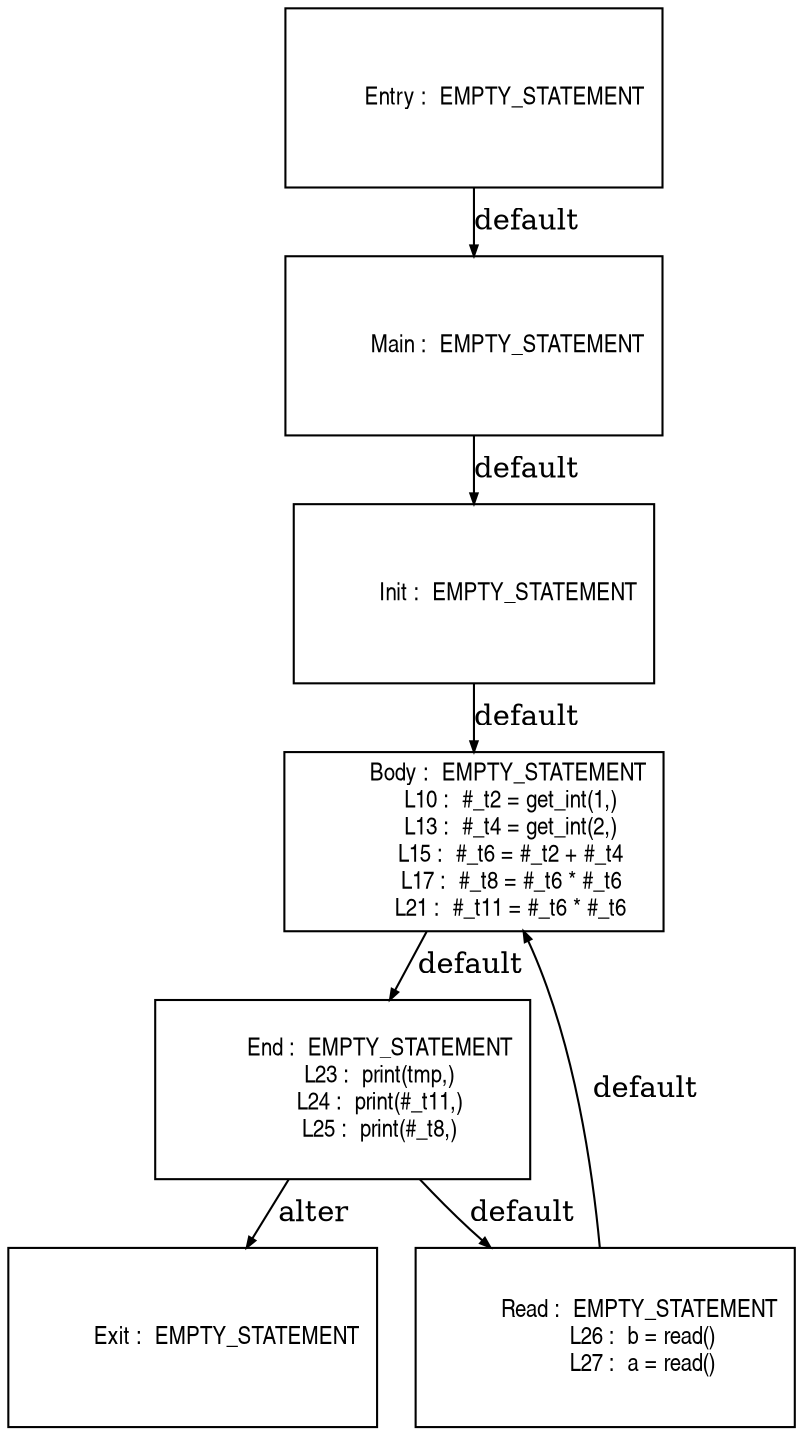 digraph G {
  ranksep=.25;
  edge [arrowsize=.5]
  node [shape=rectangle, fontname="ArialNarrow",
        fontsize=12,  height=1.2];
  "           Main :  EMPTY_STATEMENT
"; "           Init :  EMPTY_STATEMENT
"; "           Body :  EMPTY_STATEMENT
            L10 :  #_t2 = get_int(1,)
            L13 :  #_t4 = get_int(2,)
            L15 :  #_t6 = #_t2 + #_t4
            L17 :  #_t8 = #_t6 * #_t6
            L21 :  #_t11 = #_t6 * #_t6
"; "          Entry :  EMPTY_STATEMENT
"; "            End :  EMPTY_STATEMENT
            L23 :  print(tmp,)
            L24 :  print(#_t11,)
            L25 :  print(#_t8,)
"; "           Exit :  EMPTY_STATEMENT
"; "           Read :  EMPTY_STATEMENT
            L26 :  b = read()
            L27 :  a = read()
"; 
  "           Main :  EMPTY_STATEMENT
" -> "           Init :  EMPTY_STATEMENT
"  [label="default"];
  "           Init :  EMPTY_STATEMENT
" -> "           Body :  EMPTY_STATEMENT
            L10 :  #_t2 = get_int(1,)
            L13 :  #_t4 = get_int(2,)
            L15 :  #_t6 = #_t2 + #_t4
            L17 :  #_t8 = #_t6 * #_t6
            L21 :  #_t11 = #_t6 * #_t6
"  [label="default"];
  "           Body :  EMPTY_STATEMENT
            L10 :  #_t2 = get_int(1,)
            L13 :  #_t4 = get_int(2,)
            L15 :  #_t6 = #_t2 + #_t4
            L17 :  #_t8 = #_t6 * #_t6
            L21 :  #_t11 = #_t6 * #_t6
" -> "            End :  EMPTY_STATEMENT
            L23 :  print(tmp,)
            L24 :  print(#_t11,)
            L25 :  print(#_t8,)
"  [label="default"];
  "          Entry :  EMPTY_STATEMENT
" -> "           Main :  EMPTY_STATEMENT
"  [label="default"];
  "            End :  EMPTY_STATEMENT
            L23 :  print(tmp,)
            L24 :  print(#_t11,)
            L25 :  print(#_t8,)
" -> "           Read :  EMPTY_STATEMENT
            L26 :  b = read()
            L27 :  a = read()
"  [label="default"];
  "            End :  EMPTY_STATEMENT
            L23 :  print(tmp,)
            L24 :  print(#_t11,)
            L25 :  print(#_t8,)
" -> "           Exit :  EMPTY_STATEMENT
"  [label="alter"];
  "           Read :  EMPTY_STATEMENT
            L26 :  b = read()
            L27 :  a = read()
" -> "           Body :  EMPTY_STATEMENT
            L10 :  #_t2 = get_int(1,)
            L13 :  #_t4 = get_int(2,)
            L15 :  #_t6 = #_t2 + #_t4
            L17 :  #_t8 = #_t6 * #_t6
            L21 :  #_t11 = #_t6 * #_t6
"  [label="default"];
}
